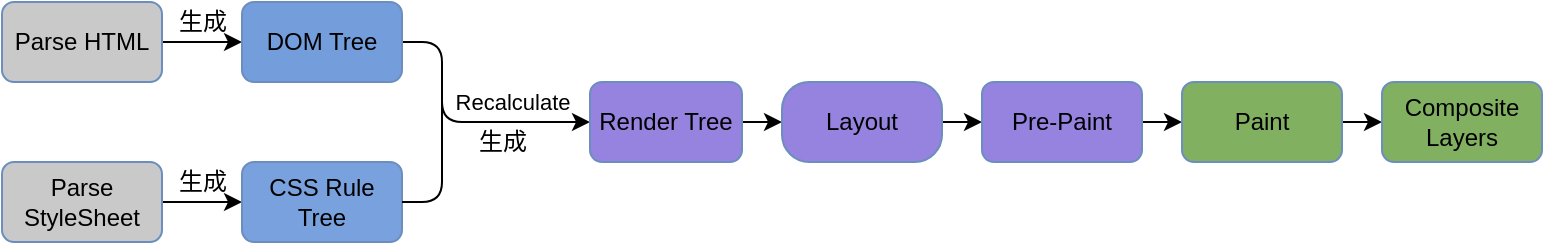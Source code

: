 <mxfile>
    <diagram id="n9AIJN-EhkLo3JKdoT55" name="Page-1">
        <mxGraphModel dx="878" dy="451" grid="0" gridSize="10" guides="1" tooltips="1" connect="1" arrows="1" fold="1" page="1" pageScale="1" pageWidth="827" pageHeight="1169" math="0" shadow="0">
            <root>
                <mxCell id="0"/>
                <mxCell id="1" parent="0"/>
                <mxCell id="5" value="" style="edgeStyle=none;html=1;" edge="1" parent="1" source="2" target="4">
                    <mxGeometry relative="1" as="geometry"/>
                </mxCell>
                <mxCell id="2" value="Parse HTML" style="rounded=1;whiteSpace=wrap;html=1;fillColor=#c9c9c9;strokeColor=#6c8ebf;" vertex="1" parent="1">
                    <mxGeometry y="80" width="80" height="40" as="geometry"/>
                </mxCell>
                <mxCell id="11" value="" style="edgeStyle=none;html=1;" edge="1" parent="1" source="3" target="10">
                    <mxGeometry relative="1" as="geometry"/>
                </mxCell>
                <mxCell id="3" value="Parse StyleSheet" style="rounded=1;whiteSpace=wrap;html=1;fillColor=#c9c9c9;strokeColor=#6c8ebf;" vertex="1" parent="1">
                    <mxGeometry y="160" width="80" height="40" as="geometry"/>
                </mxCell>
                <mxCell id="14" style="edgeStyle=none;html=1;exitX=1;exitY=0.5;exitDx=0;exitDy=0;entryX=0;entryY=0.5;entryDx=0;entryDy=0;" edge="1" parent="1" source="4" target="13">
                    <mxGeometry relative="1" as="geometry">
                        <Array as="points">
                            <mxPoint x="220" y="100"/>
                            <mxPoint x="220" y="140"/>
                        </Array>
                    </mxGeometry>
                </mxCell>
                <mxCell id="17" value="Recalculate" style="edgeLabel;html=1;align=center;verticalAlign=middle;resizable=0;points=[];" vertex="1" connectable="0" parent="14">
                    <mxGeometry x="0.15" y="4" relative="1" as="geometry">
                        <mxPoint x="18" y="-6" as="offset"/>
                    </mxGeometry>
                </mxCell>
                <mxCell id="4" value="DOM Tree" style="rounded=1;whiteSpace=wrap;html=1;fillColor=#739ddb;strokeColor=#6c8ebf;" vertex="1" parent="1">
                    <mxGeometry x="120" y="80" width="80" height="40" as="geometry"/>
                </mxCell>
                <mxCell id="6" value="生成" style="text;html=1;align=center;verticalAlign=middle;resizable=0;points=[];autosize=1;strokeColor=none;fillColor=none;" vertex="1" parent="1">
                    <mxGeometry x="80" y="80" width="40" height="20" as="geometry"/>
                </mxCell>
                <mxCell id="10" value="CSS Rule Tree" style="rounded=1;whiteSpace=wrap;html=1;fillColor=#78a1dd;strokeColor=#6c8ebf;" vertex="1" parent="1">
                    <mxGeometry x="120" y="160" width="80" height="40" as="geometry"/>
                </mxCell>
                <mxCell id="12" value="生成" style="text;html=1;align=center;verticalAlign=middle;resizable=0;points=[];autosize=1;strokeColor=none;fillColor=none;" vertex="1" parent="1">
                    <mxGeometry x="80" y="160" width="40" height="20" as="geometry"/>
                </mxCell>
                <mxCell id="20" value="" style="edgeStyle=none;html=1;" edge="1" parent="1" source="13" target="18">
                    <mxGeometry relative="1" as="geometry"/>
                </mxCell>
                <mxCell id="13" value="Render Tree" style="rounded=1;whiteSpace=wrap;html=1;fillColor=#9682df;strokeColor=#6c8ebf;" vertex="1" parent="1">
                    <mxGeometry x="294" y="120" width="76" height="40" as="geometry"/>
                </mxCell>
                <mxCell id="16" value="" style="endArrow=none;html=1;exitX=1;exitY=0.5;exitDx=0;exitDy=0;" edge="1" parent="1" source="10">
                    <mxGeometry width="50" height="50" relative="1" as="geometry">
                        <mxPoint x="280" y="280" as="sourcePoint"/>
                        <mxPoint x="220" y="130" as="targetPoint"/>
                        <Array as="points">
                            <mxPoint x="220" y="180"/>
                        </Array>
                    </mxGeometry>
                </mxCell>
                <mxCell id="29" value="" style="edgeStyle=none;html=1;" edge="1" parent="1" source="18" target="21">
                    <mxGeometry relative="1" as="geometry"/>
                </mxCell>
                <mxCell id="18" value="Layout" style="rounded=1;whiteSpace=wrap;html=1;fillColor=#9682df;strokeColor=#6c8ebf;arcSize=34;" vertex="1" parent="1">
                    <mxGeometry x="390" y="120" width="80" height="40" as="geometry"/>
                </mxCell>
                <mxCell id="19" value="生成" style="text;html=1;align=center;verticalAlign=middle;resizable=0;points=[];autosize=1;strokeColor=none;fillColor=none;" vertex="1" parent="1">
                    <mxGeometry x="230" y="140" width="40" height="20" as="geometry"/>
                </mxCell>
                <mxCell id="30" value="" style="edgeStyle=none;html=1;" edge="1" parent="1" source="21" target="22">
                    <mxGeometry relative="1" as="geometry"/>
                </mxCell>
                <mxCell id="21" value="Pre-Paint" style="rounded=1;whiteSpace=wrap;html=1;fillColor=#9682df;strokeColor=#6c8ebf;" vertex="1" parent="1">
                    <mxGeometry x="490" y="120" width="80" height="40" as="geometry"/>
                </mxCell>
                <mxCell id="31" value="" style="edgeStyle=none;html=1;" edge="1" parent="1" source="22" target="23">
                    <mxGeometry relative="1" as="geometry"/>
                </mxCell>
                <mxCell id="22" value="Paint" style="rounded=1;whiteSpace=wrap;html=1;fillColor=#82b061;strokeColor=#6c8ebf;" vertex="1" parent="1">
                    <mxGeometry x="590" y="120" width="80" height="40" as="geometry"/>
                </mxCell>
                <mxCell id="23" value="Composite Layers" style="rounded=1;whiteSpace=wrap;html=1;fillColor=#82b061;strokeColor=#6c8ebf;" vertex="1" parent="1">
                    <mxGeometry x="690" y="120" width="80" height="40" as="geometry"/>
                </mxCell>
            </root>
        </mxGraphModel>
    </diagram>
</mxfile>
